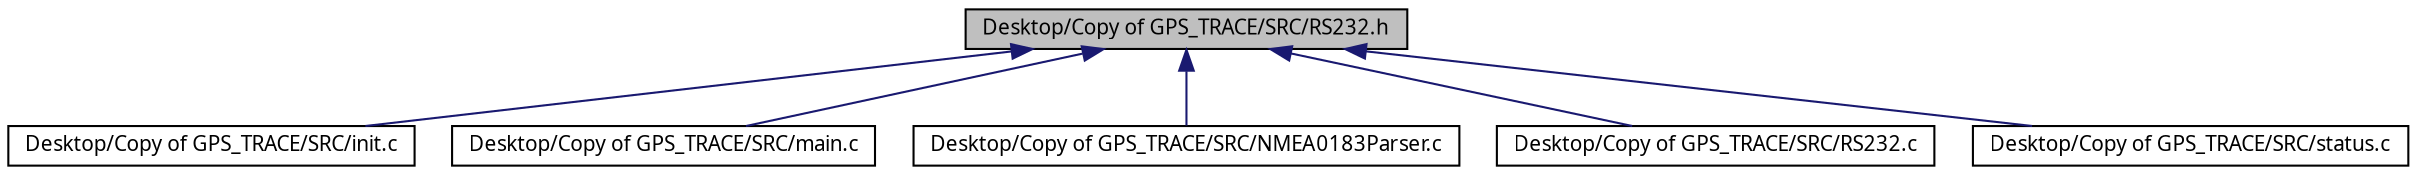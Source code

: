 digraph G
{
  edge [fontname="FreeSans.ttf",fontsize=10,labelfontname="FreeSans.ttf",labelfontsize=10];
  node [fontname="FreeSans.ttf",fontsize=10,shape=record];
  Node1 [label="Desktop/Copy of GPS_TRACE/SRC/RS232.h",height=0.2,width=0.4,color="black", fillcolor="grey75", style="filled" fontcolor="black"];
  Node1 -> Node2 [dir=back,color="midnightblue",fontsize=10,style="solid",fontname="FreeSans.ttf"];
  Node2 [label="Desktop/Copy of GPS_TRACE/SRC/init.c",height=0.2,width=0.4,color="black", fillcolor="white", style="filled",URL="$init_8c.html"];
  Node1 -> Node3 [dir=back,color="midnightblue",fontsize=10,style="solid",fontname="FreeSans.ttf"];
  Node3 [label="Desktop/Copy of GPS_TRACE/SRC/main.c",height=0.2,width=0.4,color="black", fillcolor="white", style="filled",URL="$main_8c.html"];
  Node1 -> Node4 [dir=back,color="midnightblue",fontsize=10,style="solid",fontname="FreeSans.ttf"];
  Node4 [label="Desktop/Copy of GPS_TRACE/SRC/NMEA0183Parser.c",height=0.2,width=0.4,color="black", fillcolor="white", style="filled",URL="$_n_m_e_a0183_parser_8c.html"];
  Node1 -> Node5 [dir=back,color="midnightblue",fontsize=10,style="solid",fontname="FreeSans.ttf"];
  Node5 [label="Desktop/Copy of GPS_TRACE/SRC/RS232.c",height=0.2,width=0.4,color="black", fillcolor="white", style="filled",URL="$_r_s232_8c.html"];
  Node1 -> Node6 [dir=back,color="midnightblue",fontsize=10,style="solid",fontname="FreeSans.ttf"];
  Node6 [label="Desktop/Copy of GPS_TRACE/SRC/status.c",height=0.2,width=0.4,color="black", fillcolor="white", style="filled",URL="$status_8c.html"];
}
